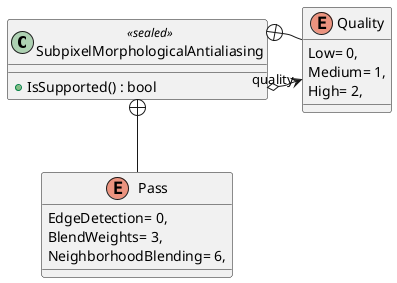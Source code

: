 @startuml
class SubpixelMorphologicalAntialiasing <<sealed>> {
    + IsSupported() : bool
}
enum Pass {
    EdgeDetection= 0,
    BlendWeights= 3,
    NeighborhoodBlending= 6,
}
enum Quality {
    Low= 0,
    Medium= 1,
    High= 2,
}
SubpixelMorphologicalAntialiasing o-> "quality" Quality
SubpixelMorphologicalAntialiasing +-- Pass
SubpixelMorphologicalAntialiasing +-- Quality
@enduml
